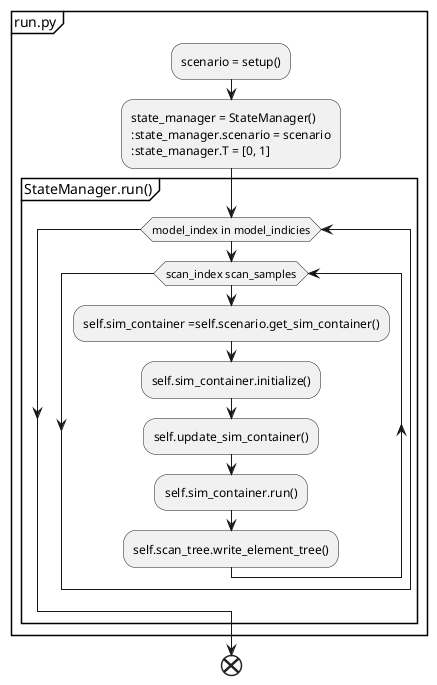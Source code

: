 @startuml
    partition run.py {
        :scenario = setup();
        :state_manager = StateManager()
        :state_manager.scenario = scenario
        :state_manager.T = [0, 1];

        partition StateManager.run() {

        while (model_index in model_indicies)
            while (scan_index scan_samples)

                :self.sim_container =self.scenario.get_sim_container();
                :self.sim_container.initialize();
                    :self.update_sim_container();
                    :self.sim_container.run();
                    :self.scan_tree.write_element_tree();
            endwhile
        endwhile
        }
    }
    end
@enduml